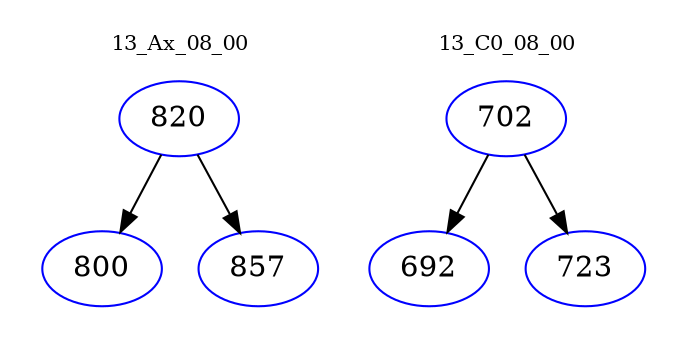 digraph{
subgraph cluster_0 {
color = white
label = "13_Ax_08_00";
fontsize=10;
T0_820 [label="820", color="blue"]
T0_820 -> T0_800 [color="black"]
T0_800 [label="800", color="blue"]
T0_820 -> T0_857 [color="black"]
T0_857 [label="857", color="blue"]
}
subgraph cluster_1 {
color = white
label = "13_C0_08_00";
fontsize=10;
T1_702 [label="702", color="blue"]
T1_702 -> T1_692 [color="black"]
T1_692 [label="692", color="blue"]
T1_702 -> T1_723 [color="black"]
T1_723 [label="723", color="blue"]
}
}
